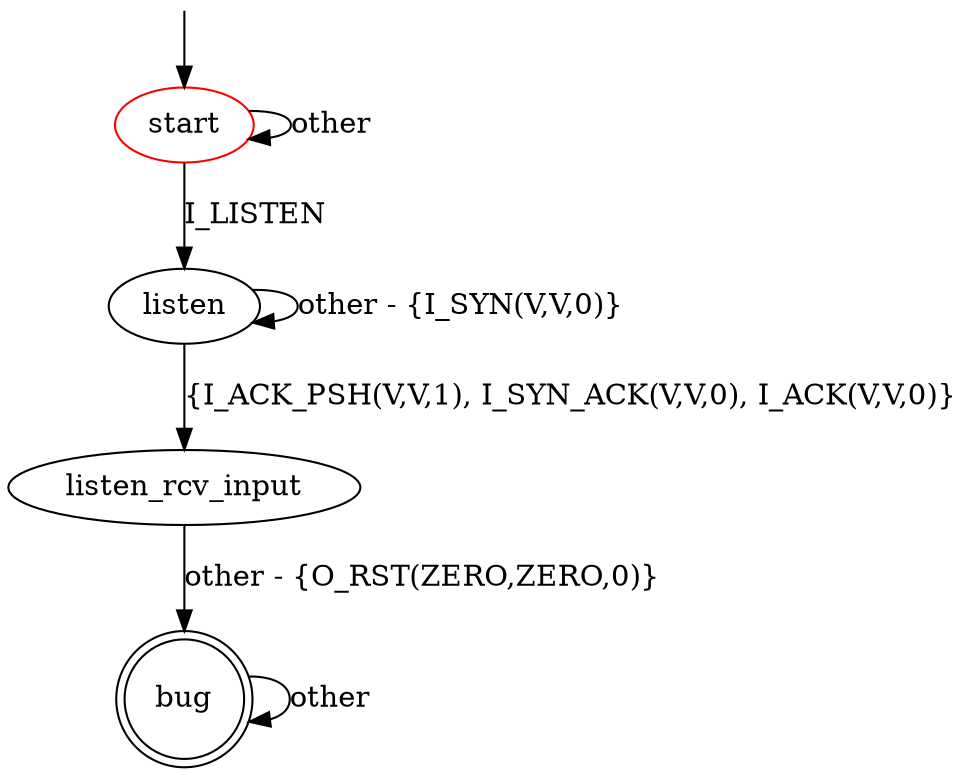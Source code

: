 digraph G {
label=""
start [color="red"]
bug [shape="doublecircle"]

start -> listen[label="I_LISTEN"]
start -> start [label="other"]
listen -> listen [label="other - {I_SYN(V,V,0)}"]
listen -> listen_rcv_input [label="{I_ACK_PSH(V,V,1), I_SYN_ACK(V,V,0), I_ACK(V,V,0)}"]
listen_rcv_input -> bug [label="other - {O_RST(ZERO,ZERO,0)}"]

bug -> bug [label="other"]

__start0 [label="" shape="none" width="0" height="0"];
__start0 -> start;
}

